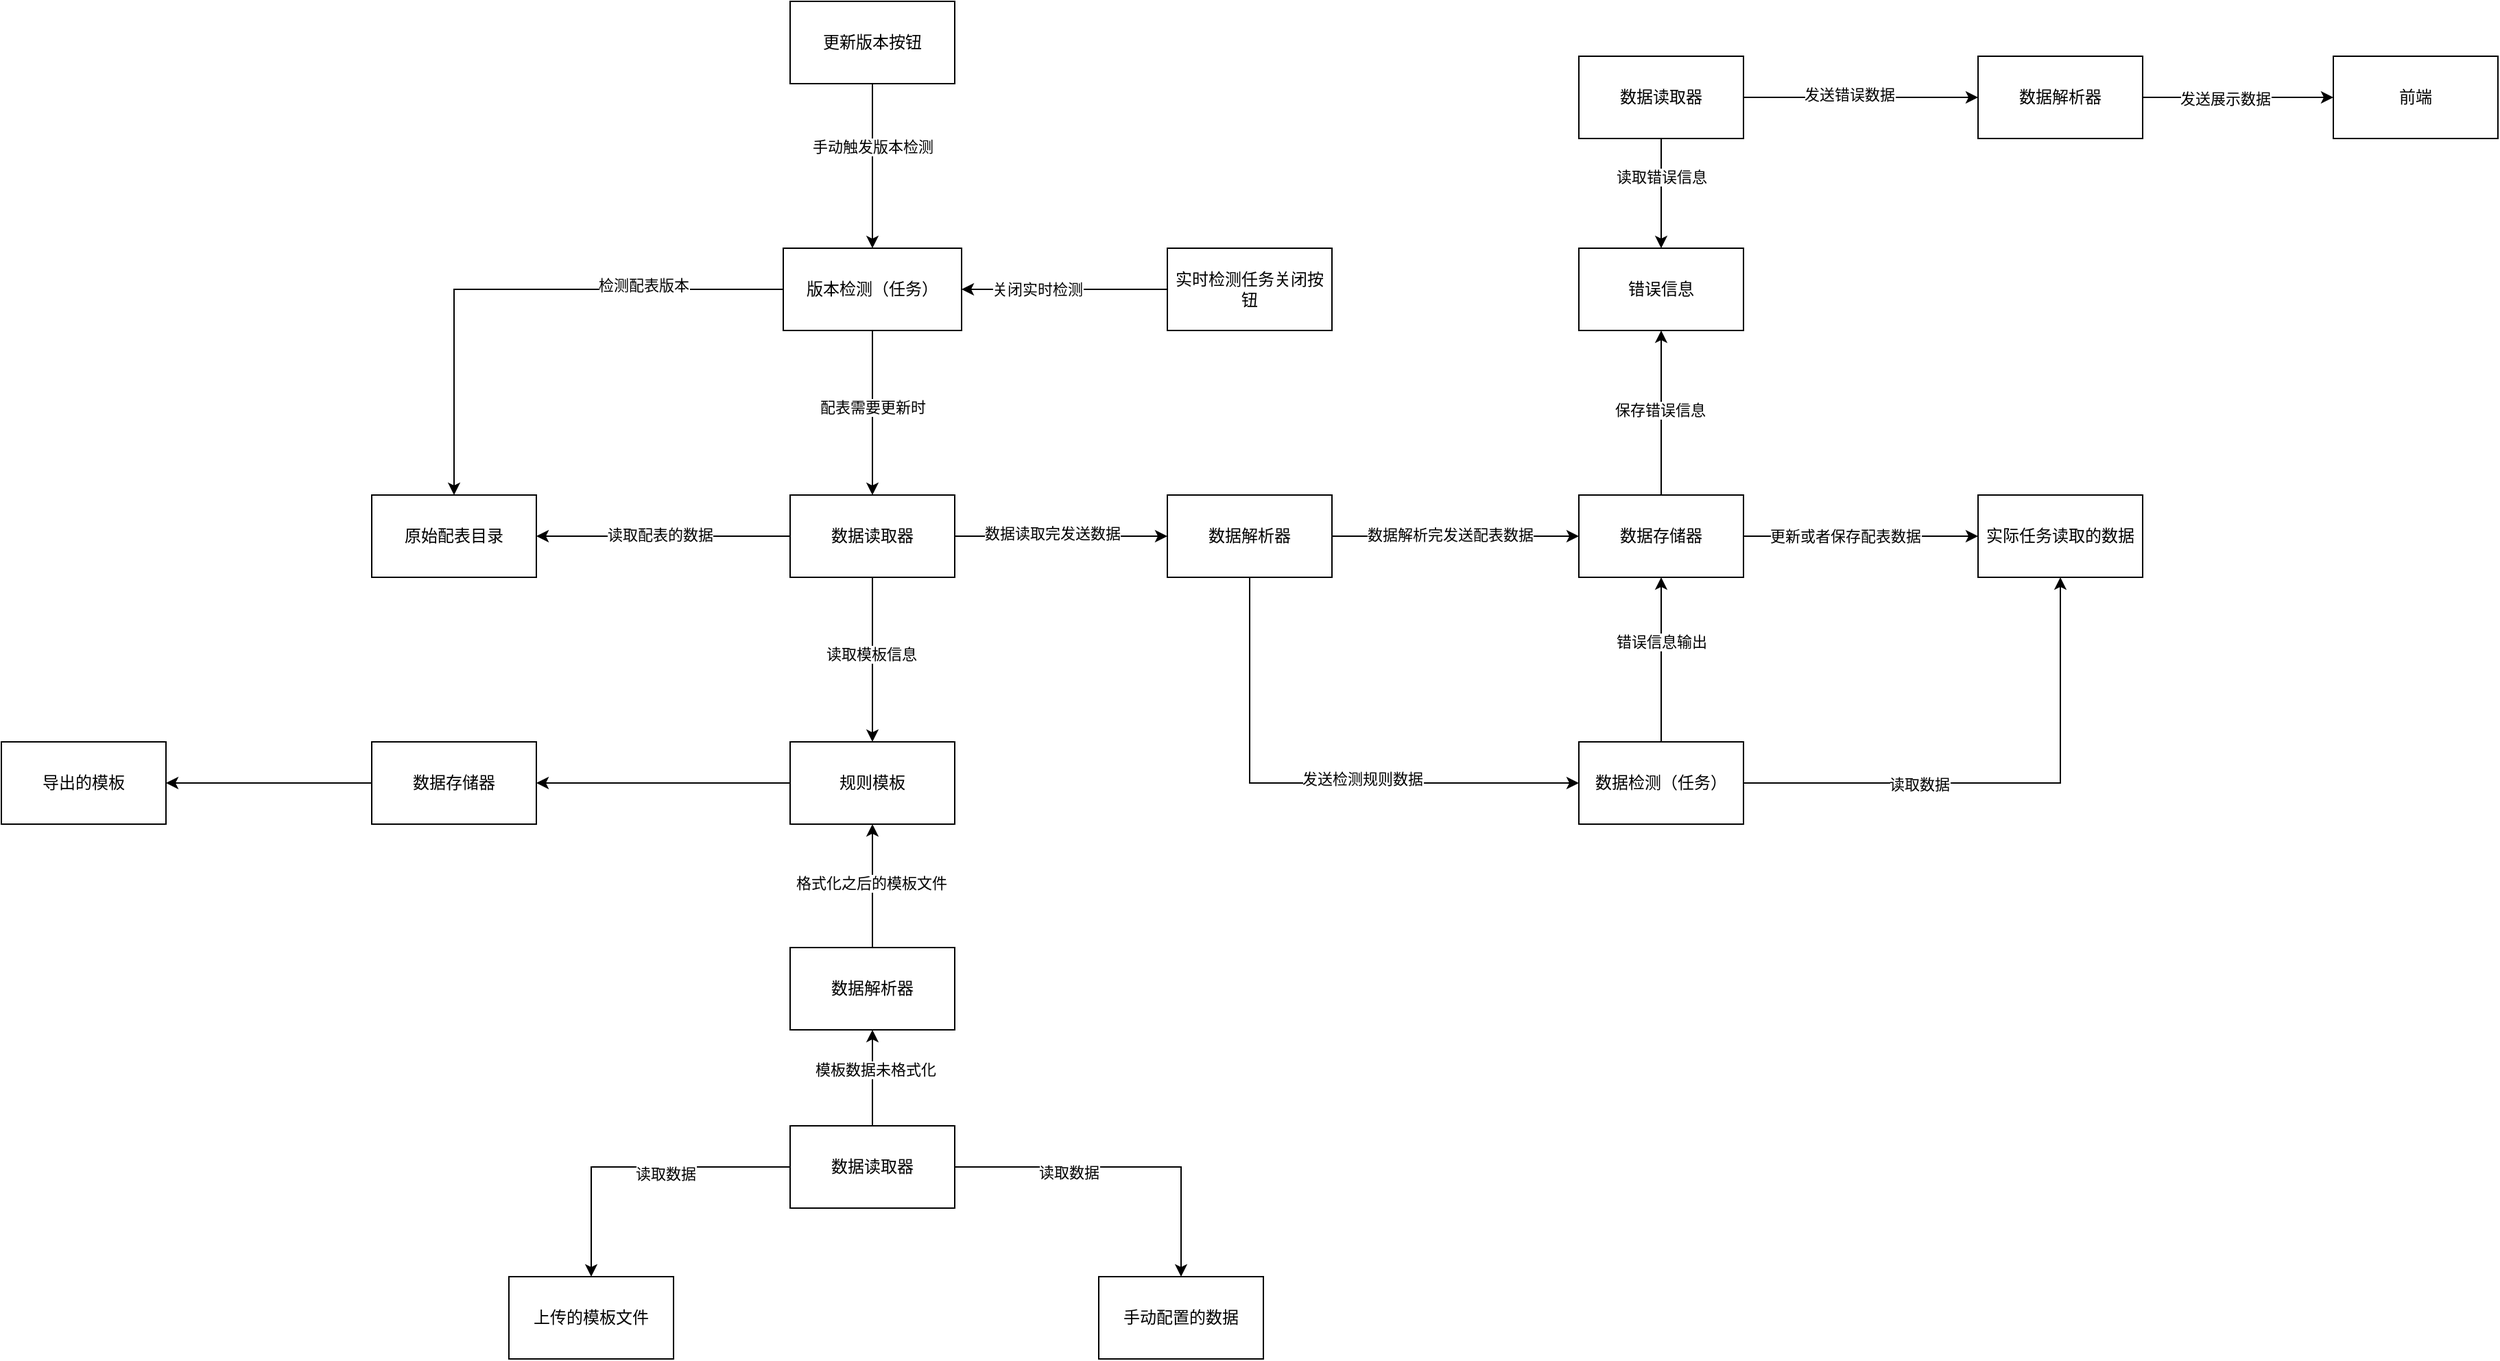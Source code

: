 <mxfile version="24.0.6" type="github">
  <diagram id="C5RBs43oDa-KdzZeNtuy" name="Page-1">
    <mxGraphModel dx="2876" dy="2246" grid="1" gridSize="10" guides="1" tooltips="1" connect="1" arrows="1" fold="1" page="1" pageScale="1" pageWidth="827" pageHeight="1169" math="0" shadow="0">
      <root>
        <mxCell id="WIyWlLk6GJQsqaUBKTNV-0" />
        <mxCell id="WIyWlLk6GJQsqaUBKTNV-1" parent="WIyWlLk6GJQsqaUBKTNV-0" />
        <mxCell id="8ULVd8c7w-48PSzi_YBc-0" value="原始配表目录" style="rounded=0;whiteSpace=wrap;html=1;" vertex="1" parent="WIyWlLk6GJQsqaUBKTNV-1">
          <mxGeometry x="70" y="330" width="120" height="60" as="geometry" />
        </mxCell>
        <mxCell id="8ULVd8c7w-48PSzi_YBc-4" style="edgeStyle=orthogonalEdgeStyle;rounded=0;orthogonalLoop=1;jettySize=auto;html=1;entryX=0.5;entryY=0;entryDx=0;entryDy=0;" edge="1" parent="WIyWlLk6GJQsqaUBKTNV-1" source="8ULVd8c7w-48PSzi_YBc-1" target="8ULVd8c7w-48PSzi_YBc-0">
          <mxGeometry relative="1" as="geometry" />
        </mxCell>
        <mxCell id="8ULVd8c7w-48PSzi_YBc-5" value="检测配表版本" style="edgeLabel;html=1;align=center;verticalAlign=middle;resizable=0;points=[];" vertex="1" connectable="0" parent="8ULVd8c7w-48PSzi_YBc-4">
          <mxGeometry x="-0.476" y="-3" relative="1" as="geometry">
            <mxPoint as="offset" />
          </mxGeometry>
        </mxCell>
        <mxCell id="8ULVd8c7w-48PSzi_YBc-6" style="edgeStyle=orthogonalEdgeStyle;rounded=0;orthogonalLoop=1;jettySize=auto;html=1;entryX=0.5;entryY=0;entryDx=0;entryDy=0;" edge="1" parent="WIyWlLk6GJQsqaUBKTNV-1" source="8ULVd8c7w-48PSzi_YBc-1" target="8ULVd8c7w-48PSzi_YBc-2">
          <mxGeometry relative="1" as="geometry" />
        </mxCell>
        <mxCell id="8ULVd8c7w-48PSzi_YBc-7" value="配表需要更新时" style="edgeLabel;html=1;align=center;verticalAlign=middle;resizable=0;points=[];" vertex="1" connectable="0" parent="8ULVd8c7w-48PSzi_YBc-6">
          <mxGeometry x="-0.064" relative="1" as="geometry">
            <mxPoint as="offset" />
          </mxGeometry>
        </mxCell>
        <mxCell id="8ULVd8c7w-48PSzi_YBc-1" value="版本检测（任务）" style="rounded=0;whiteSpace=wrap;html=1;" vertex="1" parent="WIyWlLk6GJQsqaUBKTNV-1">
          <mxGeometry x="370" y="150" width="130" height="60" as="geometry" />
        </mxCell>
        <mxCell id="8ULVd8c7w-48PSzi_YBc-8" style="edgeStyle=orthogonalEdgeStyle;rounded=0;orthogonalLoop=1;jettySize=auto;html=1;entryX=1;entryY=0.5;entryDx=0;entryDy=0;" edge="1" parent="WIyWlLk6GJQsqaUBKTNV-1" source="8ULVd8c7w-48PSzi_YBc-2" target="8ULVd8c7w-48PSzi_YBc-0">
          <mxGeometry relative="1" as="geometry" />
        </mxCell>
        <mxCell id="8ULVd8c7w-48PSzi_YBc-13" value="读取配表的数据" style="edgeLabel;html=1;align=center;verticalAlign=middle;resizable=0;points=[];" vertex="1" connectable="0" parent="8ULVd8c7w-48PSzi_YBc-8">
          <mxGeometry x="0.029" y="-1" relative="1" as="geometry">
            <mxPoint as="offset" />
          </mxGeometry>
        </mxCell>
        <mxCell id="8ULVd8c7w-48PSzi_YBc-20" style="edgeStyle=orthogonalEdgeStyle;rounded=0;orthogonalLoop=1;jettySize=auto;html=1;entryX=0;entryY=0.5;entryDx=0;entryDy=0;" edge="1" parent="WIyWlLk6GJQsqaUBKTNV-1" source="8ULVd8c7w-48PSzi_YBc-2" target="8ULVd8c7w-48PSzi_YBc-18">
          <mxGeometry relative="1" as="geometry" />
        </mxCell>
        <mxCell id="8ULVd8c7w-48PSzi_YBc-25" value="数据读取完发送数据" style="edgeLabel;html=1;align=center;verticalAlign=middle;resizable=0;points=[];" vertex="1" connectable="0" parent="8ULVd8c7w-48PSzi_YBc-20">
          <mxGeometry x="-0.082" y="2" relative="1" as="geometry">
            <mxPoint as="offset" />
          </mxGeometry>
        </mxCell>
        <mxCell id="8ULVd8c7w-48PSzi_YBc-49" style="edgeStyle=orthogonalEdgeStyle;rounded=0;orthogonalLoop=1;jettySize=auto;html=1;exitX=0.5;exitY=1;exitDx=0;exitDy=0;" edge="1" parent="WIyWlLk6GJQsqaUBKTNV-1" source="8ULVd8c7w-48PSzi_YBc-2" target="8ULVd8c7w-48PSzi_YBc-48">
          <mxGeometry relative="1" as="geometry" />
        </mxCell>
        <mxCell id="8ULVd8c7w-48PSzi_YBc-50" value="读取模板信息" style="edgeLabel;html=1;align=center;verticalAlign=middle;resizable=0;points=[];" vertex="1" connectable="0" parent="8ULVd8c7w-48PSzi_YBc-49">
          <mxGeometry x="-0.067" y="-1" relative="1" as="geometry">
            <mxPoint as="offset" />
          </mxGeometry>
        </mxCell>
        <mxCell id="8ULVd8c7w-48PSzi_YBc-2" value="数据读取器" style="rounded=0;whiteSpace=wrap;html=1;" vertex="1" parent="WIyWlLk6GJQsqaUBKTNV-1">
          <mxGeometry x="375" y="330" width="120" height="60" as="geometry" />
        </mxCell>
        <mxCell id="8ULVd8c7w-48PSzi_YBc-15" style="edgeStyle=orthogonalEdgeStyle;rounded=0;orthogonalLoop=1;jettySize=auto;html=1;entryX=0.5;entryY=0;entryDx=0;entryDy=0;" edge="1" parent="WIyWlLk6GJQsqaUBKTNV-1" source="8ULVd8c7w-48PSzi_YBc-14" target="8ULVd8c7w-48PSzi_YBc-1">
          <mxGeometry relative="1" as="geometry" />
        </mxCell>
        <mxCell id="8ULVd8c7w-48PSzi_YBc-16" value="手动触发版本检测" style="edgeLabel;html=1;align=center;verticalAlign=middle;resizable=0;points=[];" vertex="1" connectable="0" parent="8ULVd8c7w-48PSzi_YBc-15">
          <mxGeometry x="-0.243" relative="1" as="geometry">
            <mxPoint as="offset" />
          </mxGeometry>
        </mxCell>
        <mxCell id="8ULVd8c7w-48PSzi_YBc-14" value="更新版本按钮" style="rounded=0;whiteSpace=wrap;html=1;" vertex="1" parent="WIyWlLk6GJQsqaUBKTNV-1">
          <mxGeometry x="375" y="-30" width="120" height="60" as="geometry" />
        </mxCell>
        <mxCell id="8ULVd8c7w-48PSzi_YBc-30" style="edgeStyle=orthogonalEdgeStyle;rounded=0;orthogonalLoop=1;jettySize=auto;html=1;entryX=0;entryY=0.5;entryDx=0;entryDy=0;" edge="1" parent="WIyWlLk6GJQsqaUBKTNV-1" source="8ULVd8c7w-48PSzi_YBc-17" target="8ULVd8c7w-48PSzi_YBc-23">
          <mxGeometry relative="1" as="geometry" />
        </mxCell>
        <mxCell id="8ULVd8c7w-48PSzi_YBc-31" value="更新或者保存配表数据" style="edgeLabel;html=1;align=center;verticalAlign=middle;resizable=0;points=[];" vertex="1" connectable="0" parent="8ULVd8c7w-48PSzi_YBc-30">
          <mxGeometry x="-0.139" relative="1" as="geometry">
            <mxPoint as="offset" />
          </mxGeometry>
        </mxCell>
        <mxCell id="8ULVd8c7w-48PSzi_YBc-37" style="edgeStyle=orthogonalEdgeStyle;rounded=0;orthogonalLoop=1;jettySize=auto;html=1;entryX=0.5;entryY=1;entryDx=0;entryDy=0;" edge="1" parent="WIyWlLk6GJQsqaUBKTNV-1" source="8ULVd8c7w-48PSzi_YBc-17" target="8ULVd8c7w-48PSzi_YBc-36">
          <mxGeometry relative="1" as="geometry" />
        </mxCell>
        <mxCell id="8ULVd8c7w-48PSzi_YBc-38" value="保存错误信息" style="edgeLabel;html=1;align=center;verticalAlign=middle;resizable=0;points=[];" vertex="1" connectable="0" parent="8ULVd8c7w-48PSzi_YBc-37">
          <mxGeometry x="0.033" y="1" relative="1" as="geometry">
            <mxPoint as="offset" />
          </mxGeometry>
        </mxCell>
        <mxCell id="8ULVd8c7w-48PSzi_YBc-17" value="数据存储器" style="rounded=0;whiteSpace=wrap;html=1;" vertex="1" parent="WIyWlLk6GJQsqaUBKTNV-1">
          <mxGeometry x="950" y="330" width="120" height="60" as="geometry" />
        </mxCell>
        <mxCell id="8ULVd8c7w-48PSzi_YBc-21" style="edgeStyle=orthogonalEdgeStyle;rounded=0;orthogonalLoop=1;jettySize=auto;html=1;entryX=0;entryY=0.5;entryDx=0;entryDy=0;" edge="1" parent="WIyWlLk6GJQsqaUBKTNV-1" source="8ULVd8c7w-48PSzi_YBc-18" target="8ULVd8c7w-48PSzi_YBc-17">
          <mxGeometry relative="1" as="geometry" />
        </mxCell>
        <mxCell id="8ULVd8c7w-48PSzi_YBc-26" value="数据解析完发送配表数据" style="edgeLabel;html=1;align=center;verticalAlign=middle;resizable=0;points=[];" vertex="1" connectable="0" parent="8ULVd8c7w-48PSzi_YBc-21">
          <mxGeometry x="-0.046" y="1" relative="1" as="geometry">
            <mxPoint as="offset" />
          </mxGeometry>
        </mxCell>
        <mxCell id="8ULVd8c7w-48PSzi_YBc-52" style="edgeStyle=orthogonalEdgeStyle;rounded=0;orthogonalLoop=1;jettySize=auto;html=1;exitX=0.5;exitY=1;exitDx=0;exitDy=0;entryX=0;entryY=0.5;entryDx=0;entryDy=0;" edge="1" parent="WIyWlLk6GJQsqaUBKTNV-1" source="8ULVd8c7w-48PSzi_YBc-18" target="8ULVd8c7w-48PSzi_YBc-22">
          <mxGeometry relative="1" as="geometry" />
        </mxCell>
        <mxCell id="8ULVd8c7w-48PSzi_YBc-53" value="发送检测规则数据" style="edgeLabel;html=1;align=center;verticalAlign=middle;resizable=0;points=[];" vertex="1" connectable="0" parent="8ULVd8c7w-48PSzi_YBc-52">
          <mxGeometry x="0.19" y="3" relative="1" as="geometry">
            <mxPoint as="offset" />
          </mxGeometry>
        </mxCell>
        <mxCell id="8ULVd8c7w-48PSzi_YBc-18" value="数据解析器" style="rounded=0;whiteSpace=wrap;html=1;" vertex="1" parent="WIyWlLk6GJQsqaUBKTNV-1">
          <mxGeometry x="650" y="330" width="120" height="60" as="geometry" />
        </mxCell>
        <mxCell id="8ULVd8c7w-48PSzi_YBc-32" style="edgeStyle=orthogonalEdgeStyle;rounded=0;orthogonalLoop=1;jettySize=auto;html=1;entryX=0.5;entryY=1;entryDx=0;entryDy=0;" edge="1" parent="WIyWlLk6GJQsqaUBKTNV-1" source="8ULVd8c7w-48PSzi_YBc-22" target="8ULVd8c7w-48PSzi_YBc-23">
          <mxGeometry relative="1" as="geometry" />
        </mxCell>
        <mxCell id="8ULVd8c7w-48PSzi_YBc-33" value="读取数据" style="edgeLabel;html=1;align=center;verticalAlign=middle;resizable=0;points=[];" vertex="1" connectable="0" parent="8ULVd8c7w-48PSzi_YBc-32">
          <mxGeometry x="-0.33" y="-1" relative="1" as="geometry">
            <mxPoint as="offset" />
          </mxGeometry>
        </mxCell>
        <mxCell id="8ULVd8c7w-48PSzi_YBc-34" style="edgeStyle=orthogonalEdgeStyle;rounded=0;orthogonalLoop=1;jettySize=auto;html=1;entryX=0.5;entryY=1;entryDx=0;entryDy=0;" edge="1" parent="WIyWlLk6GJQsqaUBKTNV-1" source="8ULVd8c7w-48PSzi_YBc-22" target="8ULVd8c7w-48PSzi_YBc-17">
          <mxGeometry relative="1" as="geometry" />
        </mxCell>
        <mxCell id="8ULVd8c7w-48PSzi_YBc-35" value="错误信息输出" style="edgeLabel;html=1;align=center;verticalAlign=middle;resizable=0;points=[];" vertex="1" connectable="0" parent="8ULVd8c7w-48PSzi_YBc-34">
          <mxGeometry x="0.217" relative="1" as="geometry">
            <mxPoint as="offset" />
          </mxGeometry>
        </mxCell>
        <mxCell id="8ULVd8c7w-48PSzi_YBc-22" value="数据检测（任务）" style="rounded=0;whiteSpace=wrap;html=1;" vertex="1" parent="WIyWlLk6GJQsqaUBKTNV-1">
          <mxGeometry x="950" y="510" width="120" height="60" as="geometry" />
        </mxCell>
        <mxCell id="8ULVd8c7w-48PSzi_YBc-23" value="实际任务读取的数据" style="rounded=0;whiteSpace=wrap;html=1;" vertex="1" parent="WIyWlLk6GJQsqaUBKTNV-1">
          <mxGeometry x="1241" y="330" width="120" height="60" as="geometry" />
        </mxCell>
        <mxCell id="8ULVd8c7w-48PSzi_YBc-28" style="edgeStyle=orthogonalEdgeStyle;rounded=0;orthogonalLoop=1;jettySize=auto;html=1;entryX=1;entryY=0.5;entryDx=0;entryDy=0;" edge="1" parent="WIyWlLk6GJQsqaUBKTNV-1" source="8ULVd8c7w-48PSzi_YBc-27" target="8ULVd8c7w-48PSzi_YBc-1">
          <mxGeometry relative="1" as="geometry" />
        </mxCell>
        <mxCell id="8ULVd8c7w-48PSzi_YBc-29" value="关闭实时检测" style="edgeLabel;html=1;align=center;verticalAlign=middle;resizable=0;points=[];" vertex="1" connectable="0" parent="8ULVd8c7w-48PSzi_YBc-28">
          <mxGeometry x="0.265" relative="1" as="geometry">
            <mxPoint as="offset" />
          </mxGeometry>
        </mxCell>
        <mxCell id="8ULVd8c7w-48PSzi_YBc-27" value="实时检测任务关闭按钮" style="rounded=0;whiteSpace=wrap;html=1;" vertex="1" parent="WIyWlLk6GJQsqaUBKTNV-1">
          <mxGeometry x="650" y="150" width="120" height="60" as="geometry" />
        </mxCell>
        <mxCell id="8ULVd8c7w-48PSzi_YBc-36" value="错误信息" style="rounded=0;whiteSpace=wrap;html=1;" vertex="1" parent="WIyWlLk6GJQsqaUBKTNV-1">
          <mxGeometry x="950" y="150" width="120" height="60" as="geometry" />
        </mxCell>
        <mxCell id="8ULVd8c7w-48PSzi_YBc-40" style="edgeStyle=orthogonalEdgeStyle;rounded=0;orthogonalLoop=1;jettySize=auto;html=1;entryX=0.5;entryY=0;entryDx=0;entryDy=0;" edge="1" parent="WIyWlLk6GJQsqaUBKTNV-1" source="8ULVd8c7w-48PSzi_YBc-39" target="8ULVd8c7w-48PSzi_YBc-36">
          <mxGeometry relative="1" as="geometry" />
        </mxCell>
        <mxCell id="8ULVd8c7w-48PSzi_YBc-41" value="读取错误信息" style="edgeLabel;html=1;align=center;verticalAlign=middle;resizable=0;points=[];" vertex="1" connectable="0" parent="8ULVd8c7w-48PSzi_YBc-40">
          <mxGeometry x="-0.3" relative="1" as="geometry">
            <mxPoint as="offset" />
          </mxGeometry>
        </mxCell>
        <mxCell id="8ULVd8c7w-48PSzi_YBc-43" style="edgeStyle=orthogonalEdgeStyle;rounded=0;orthogonalLoop=1;jettySize=auto;html=1;entryX=0;entryY=0.5;entryDx=0;entryDy=0;" edge="1" parent="WIyWlLk6GJQsqaUBKTNV-1" source="8ULVd8c7w-48PSzi_YBc-39" target="8ULVd8c7w-48PSzi_YBc-42">
          <mxGeometry relative="1" as="geometry" />
        </mxCell>
        <mxCell id="8ULVd8c7w-48PSzi_YBc-44" value="发送错误数据" style="edgeLabel;html=1;align=center;verticalAlign=middle;resizable=0;points=[];" vertex="1" connectable="0" parent="8ULVd8c7w-48PSzi_YBc-43">
          <mxGeometry x="-0.099" y="2" relative="1" as="geometry">
            <mxPoint as="offset" />
          </mxGeometry>
        </mxCell>
        <mxCell id="8ULVd8c7w-48PSzi_YBc-39" value="数据读取器" style="rounded=0;whiteSpace=wrap;html=1;" vertex="1" parent="WIyWlLk6GJQsqaUBKTNV-1">
          <mxGeometry x="950" y="10" width="120" height="60" as="geometry" />
        </mxCell>
        <mxCell id="8ULVd8c7w-48PSzi_YBc-46" style="edgeStyle=orthogonalEdgeStyle;rounded=0;orthogonalLoop=1;jettySize=auto;html=1;" edge="1" parent="WIyWlLk6GJQsqaUBKTNV-1" source="8ULVd8c7w-48PSzi_YBc-42" target="8ULVd8c7w-48PSzi_YBc-45">
          <mxGeometry relative="1" as="geometry" />
        </mxCell>
        <mxCell id="8ULVd8c7w-48PSzi_YBc-47" value="发送展示数据" style="edgeLabel;html=1;align=center;verticalAlign=middle;resizable=0;points=[];" vertex="1" connectable="0" parent="8ULVd8c7w-48PSzi_YBc-46">
          <mxGeometry x="-0.137" y="-1" relative="1" as="geometry">
            <mxPoint as="offset" />
          </mxGeometry>
        </mxCell>
        <mxCell id="8ULVd8c7w-48PSzi_YBc-42" value="数据解析器" style="rounded=0;whiteSpace=wrap;html=1;" vertex="1" parent="WIyWlLk6GJQsqaUBKTNV-1">
          <mxGeometry x="1241" y="10" width="120" height="60" as="geometry" />
        </mxCell>
        <mxCell id="8ULVd8c7w-48PSzi_YBc-45" value="前端" style="rounded=0;whiteSpace=wrap;html=1;" vertex="1" parent="WIyWlLk6GJQsqaUBKTNV-1">
          <mxGeometry x="1500" y="10" width="120" height="60" as="geometry" />
        </mxCell>
        <mxCell id="8ULVd8c7w-48PSzi_YBc-71" style="edgeStyle=orthogonalEdgeStyle;rounded=0;orthogonalLoop=1;jettySize=auto;html=1;entryX=1;entryY=0.5;entryDx=0;entryDy=0;" edge="1" parent="WIyWlLk6GJQsqaUBKTNV-1" source="8ULVd8c7w-48PSzi_YBc-48" target="8ULVd8c7w-48PSzi_YBc-70">
          <mxGeometry relative="1" as="geometry" />
        </mxCell>
        <mxCell id="8ULVd8c7w-48PSzi_YBc-48" value="规则模板" style="rounded=0;whiteSpace=wrap;html=1;" vertex="1" parent="WIyWlLk6GJQsqaUBKTNV-1">
          <mxGeometry x="375" y="510" width="120" height="60" as="geometry" />
        </mxCell>
        <mxCell id="8ULVd8c7w-48PSzi_YBc-54" value="上传的模板文件" style="rounded=0;whiteSpace=wrap;html=1;" vertex="1" parent="WIyWlLk6GJQsqaUBKTNV-1">
          <mxGeometry x="170" y="900" width="120" height="60" as="geometry" />
        </mxCell>
        <mxCell id="8ULVd8c7w-48PSzi_YBc-55" value="手动配置的数据" style="rounded=0;whiteSpace=wrap;html=1;" vertex="1" parent="WIyWlLk6GJQsqaUBKTNV-1">
          <mxGeometry x="600" y="900" width="120" height="60" as="geometry" />
        </mxCell>
        <mxCell id="8ULVd8c7w-48PSzi_YBc-59" style="edgeStyle=orthogonalEdgeStyle;rounded=0;orthogonalLoop=1;jettySize=auto;html=1;entryX=0.5;entryY=1;entryDx=0;entryDy=0;" edge="1" parent="WIyWlLk6GJQsqaUBKTNV-1" source="8ULVd8c7w-48PSzi_YBc-56" target="8ULVd8c7w-48PSzi_YBc-57">
          <mxGeometry relative="1" as="geometry" />
        </mxCell>
        <mxCell id="8ULVd8c7w-48PSzi_YBc-68" value="模板数据未格式化" style="edgeLabel;html=1;align=center;verticalAlign=middle;resizable=0;points=[];" vertex="1" connectable="0" parent="8ULVd8c7w-48PSzi_YBc-59">
          <mxGeometry x="0.171" y="-2" relative="1" as="geometry">
            <mxPoint as="offset" />
          </mxGeometry>
        </mxCell>
        <mxCell id="8ULVd8c7w-48PSzi_YBc-64" style="edgeStyle=orthogonalEdgeStyle;rounded=0;orthogonalLoop=1;jettySize=auto;html=1;entryX=0.5;entryY=0;entryDx=0;entryDy=0;" edge="1" parent="WIyWlLk6GJQsqaUBKTNV-1" source="8ULVd8c7w-48PSzi_YBc-56" target="8ULVd8c7w-48PSzi_YBc-54">
          <mxGeometry relative="1" as="geometry" />
        </mxCell>
        <mxCell id="8ULVd8c7w-48PSzi_YBc-66" value="读取数据" style="edgeLabel;html=1;align=center;verticalAlign=middle;resizable=0;points=[];" vertex="1" connectable="0" parent="8ULVd8c7w-48PSzi_YBc-64">
          <mxGeometry x="-0.191" y="5" relative="1" as="geometry">
            <mxPoint as="offset" />
          </mxGeometry>
        </mxCell>
        <mxCell id="8ULVd8c7w-48PSzi_YBc-65" style="edgeStyle=orthogonalEdgeStyle;rounded=0;orthogonalLoop=1;jettySize=auto;html=1;exitX=1;exitY=0.5;exitDx=0;exitDy=0;entryX=0.5;entryY=0;entryDx=0;entryDy=0;" edge="1" parent="WIyWlLk6GJQsqaUBKTNV-1" source="8ULVd8c7w-48PSzi_YBc-56" target="8ULVd8c7w-48PSzi_YBc-55">
          <mxGeometry relative="1" as="geometry" />
        </mxCell>
        <mxCell id="8ULVd8c7w-48PSzi_YBc-67" value="读取数据" style="edgeLabel;html=1;align=center;verticalAlign=middle;resizable=0;points=[];" vertex="1" connectable="0" parent="8ULVd8c7w-48PSzi_YBc-65">
          <mxGeometry x="-0.322" y="-4" relative="1" as="geometry">
            <mxPoint as="offset" />
          </mxGeometry>
        </mxCell>
        <mxCell id="8ULVd8c7w-48PSzi_YBc-56" value="数据读取器" style="rounded=0;whiteSpace=wrap;html=1;" vertex="1" parent="WIyWlLk6GJQsqaUBKTNV-1">
          <mxGeometry x="375" y="790" width="120" height="60" as="geometry" />
        </mxCell>
        <mxCell id="8ULVd8c7w-48PSzi_YBc-58" style="edgeStyle=orthogonalEdgeStyle;rounded=0;orthogonalLoop=1;jettySize=auto;html=1;exitX=0.5;exitY=0;exitDx=0;exitDy=0;entryX=0.5;entryY=1;entryDx=0;entryDy=0;" edge="1" parent="WIyWlLk6GJQsqaUBKTNV-1" source="8ULVd8c7w-48PSzi_YBc-57" target="8ULVd8c7w-48PSzi_YBc-48">
          <mxGeometry relative="1" as="geometry" />
        </mxCell>
        <mxCell id="8ULVd8c7w-48PSzi_YBc-69" value="格式化之后的模板文件" style="edgeLabel;html=1;align=center;verticalAlign=middle;resizable=0;points=[];" vertex="1" connectable="0" parent="8ULVd8c7w-48PSzi_YBc-58">
          <mxGeometry x="0.044" y="1" relative="1" as="geometry">
            <mxPoint as="offset" />
          </mxGeometry>
        </mxCell>
        <mxCell id="8ULVd8c7w-48PSzi_YBc-57" value="数据解析器" style="rounded=0;whiteSpace=wrap;html=1;" vertex="1" parent="WIyWlLk6GJQsqaUBKTNV-1">
          <mxGeometry x="375" y="660" width="120" height="60" as="geometry" />
        </mxCell>
        <mxCell id="8ULVd8c7w-48PSzi_YBc-72" style="edgeStyle=orthogonalEdgeStyle;rounded=0;orthogonalLoop=1;jettySize=auto;html=1;" edge="1" parent="WIyWlLk6GJQsqaUBKTNV-1" source="8ULVd8c7w-48PSzi_YBc-70" target="8ULVd8c7w-48PSzi_YBc-73">
          <mxGeometry relative="1" as="geometry">
            <mxPoint x="-110" y="540" as="targetPoint" />
          </mxGeometry>
        </mxCell>
        <mxCell id="8ULVd8c7w-48PSzi_YBc-70" value="数据存储器" style="rounded=0;whiteSpace=wrap;html=1;" vertex="1" parent="WIyWlLk6GJQsqaUBKTNV-1">
          <mxGeometry x="70" y="510" width="120" height="60" as="geometry" />
        </mxCell>
        <mxCell id="8ULVd8c7w-48PSzi_YBc-73" value="导出的模板" style="rounded=0;whiteSpace=wrap;html=1;" vertex="1" parent="WIyWlLk6GJQsqaUBKTNV-1">
          <mxGeometry x="-200" y="510" width="120" height="60" as="geometry" />
        </mxCell>
      </root>
    </mxGraphModel>
  </diagram>
</mxfile>
